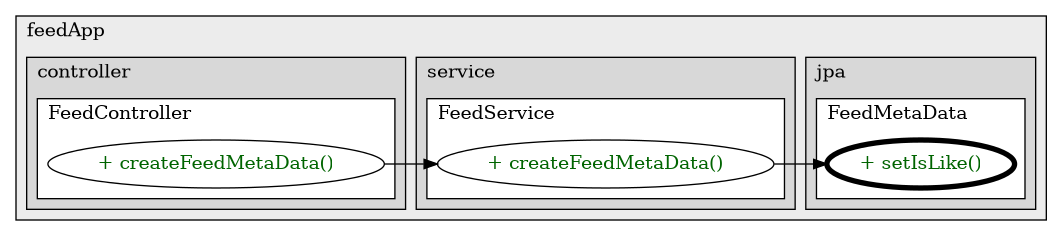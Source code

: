 @startuml

/' diagram meta data start
config=CallConfiguration;
{
  "rootMethod": "com.feedApp.jpa.FeedMetaData#setIsLike(Boolean)",
  "projectClassification": {
    "searchMode": "OpenProject", // OpenProject, AllProjects
    "includedProjects": "",
    "pathEndKeywords": "*.impl",
    "isClientPath": "",
    "isClientName": "",
    "isTestPath": "",
    "isTestName": "",
    "isMappingPath": "",
    "isMappingName": "",
    "isDataAccessPath": "",
    "isDataAccessName": "",
    "isDataStructurePath": "",
    "isDataStructureName": "",
    "isInterfaceStructuresPath": "",
    "isInterfaceStructuresName": "",
    "isEntryPointPath": "",
    "isEntryPointName": "",
    "treatFinalFieldsAsMandatory": false
  },
  "graphRestriction": {
    "classPackageExcludeFilter": "",
    "classPackageIncludeFilter": "",
    "classNameExcludeFilter": "",
    "classNameIncludeFilter": "",
    "methodNameExcludeFilter": "",
    "methodNameIncludeFilter": "",
    "removeByInheritance": "", // inheritance/annotation based filtering is done in a second step
    "removeByAnnotation": "",
    "removeByClassPackage": "", // cleanup the graph after inheritance/annotation based filtering is done
    "removeByClassName": "",
    "cutMappings": false,
    "cutEnum": true,
    "cutTests": true,
    "cutClient": true,
    "cutDataAccess": true,
    "cutInterfaceStructures": true,
    "cutDataStructures": true,
    "cutGetterAndSetter": true,
    "cutConstructors": true
  },
  "graphTraversal": {
    "forwardDepth": 3,
    "backwardDepth": 3,
    "classPackageExcludeFilter": "",
    "classPackageIncludeFilter": "",
    "classNameExcludeFilter": "",
    "classNameIncludeFilter": "",
    "methodNameExcludeFilter": "",
    "methodNameIncludeFilter": "",
    "hideMappings": false,
    "hideDataStructures": false,
    "hidePrivateMethods": true,
    "hideInterfaceCalls": true, // indirection: implementation -> interface (is hidden) -> implementation
    "onlyShowApplicationEntryPoints": false, // root node is included
    "useMethodCallsForStructureDiagram": "ForwardOnly" // ForwardOnly, BothDirections, No
  },
  "details": {
    "aggregation": "GroupByClass", // ByClass, GroupByClass, None
    "showMethodParametersTypes": false,
    "showMethodParametersNames": false,
    "showMethodReturnType": false,
    "showPackageLevels": 2,
    "showCallOrder": false,
    "edgeMode": "MethodsOnly", // TypesOnly, MethodsOnly, TypesAndMethods, MethodsAndDirectTypeUsage
    "showDetailedClassStructure": false
  },
  "rootClass": "com.feedApp.jpa.FeedMetaData",
  "extensionCallbackMethod": "" // qualified.class.name#methodName - signature: public static String method(String)
}
diagram meta data end '/



digraph g {
    rankdir="LR"
    splines=polyline
    

'nodes 
subgraph cluster_976040029 { 
   	label=feedApp
	labeljust=l
	fillcolor="#ececec"
	style=filled
   
   subgraph cluster_1310698646 { 
   	label=service
	labeljust=l
	fillcolor="#d8d8d8"
	style=filled
   
   subgraph cluster_1030494298 { 
   	label=FeedService
	labeljust=l
	fillcolor=white
	style=filled
   
   FeedService1452183805XXXcreateFeedMetaData1774260304[
	label="+ createFeedMetaData()"
	style=filled
	fillcolor=white
	tooltip="FeedService

null"
	fontcolor=darkgreen
];
} 
} 

subgraph cluster_85800176 { 
   	label=jpa
	labeljust=l
	fillcolor="#d8d8d8"
	style=filled
   
   subgraph cluster_1353367272 { 
   	label=FeedMetaData
	labeljust=l
	fillcolor=white
	style=filled
   
   FeedMetaData1717777885XXXsetIsLike1729365000[
	label="+ setIsLike()"
	style=filled
	fillcolor=white
	tooltip="FeedMetaData

null"
	penwidth=4
	fontcolor=darkgreen
];
} 
} 

subgraph cluster_886611655 { 
   	label=controller
	labeljust=l
	fillcolor="#d8d8d8"
	style=filled
   
   subgraph cluster_2009748692 { 
   	label=FeedController
	labeljust=l
	fillcolor=white
	style=filled
   
   FeedController1164448852XXXcreateFeedMetaData1774260304[
	label="+ createFeedMetaData()"
	style=filled
	fillcolor=white
	tooltip="FeedController

null"
	fontcolor=darkgreen
];
} 
} 
} 

'edges    
FeedController1164448852XXXcreateFeedMetaData1774260304 -> FeedService1452183805XXXcreateFeedMetaData1774260304;
FeedService1452183805XXXcreateFeedMetaData1774260304 -> FeedMetaData1717777885XXXsetIsLike1729365000;
    
}
@enduml